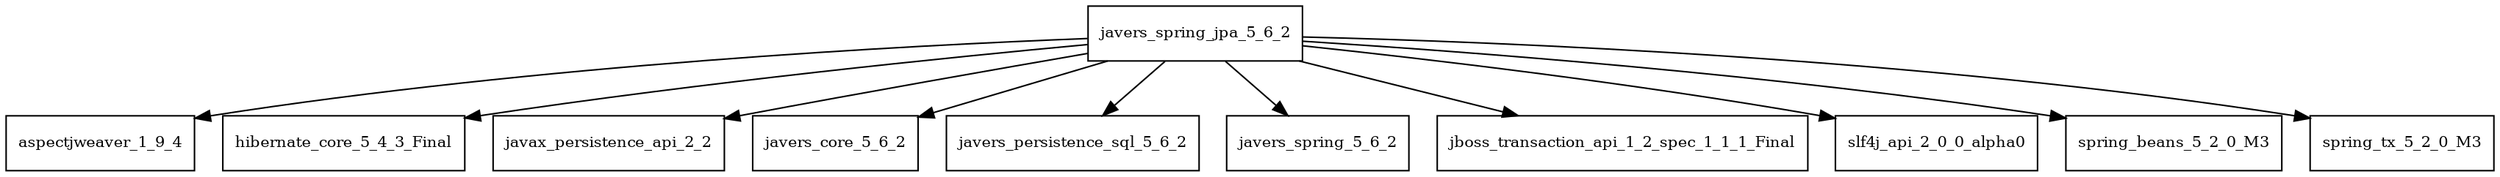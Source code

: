 digraph javers_spring_jpa_5_6_2_dependencies {
  node [shape = box, fontsize=10.0];
  javers_spring_jpa_5_6_2 -> aspectjweaver_1_9_4;
  javers_spring_jpa_5_6_2 -> hibernate_core_5_4_3_Final;
  javers_spring_jpa_5_6_2 -> javax_persistence_api_2_2;
  javers_spring_jpa_5_6_2 -> javers_core_5_6_2;
  javers_spring_jpa_5_6_2 -> javers_persistence_sql_5_6_2;
  javers_spring_jpa_5_6_2 -> javers_spring_5_6_2;
  javers_spring_jpa_5_6_2 -> jboss_transaction_api_1_2_spec_1_1_1_Final;
  javers_spring_jpa_5_6_2 -> slf4j_api_2_0_0_alpha0;
  javers_spring_jpa_5_6_2 -> spring_beans_5_2_0_M3;
  javers_spring_jpa_5_6_2 -> spring_tx_5_2_0_M3;
}

